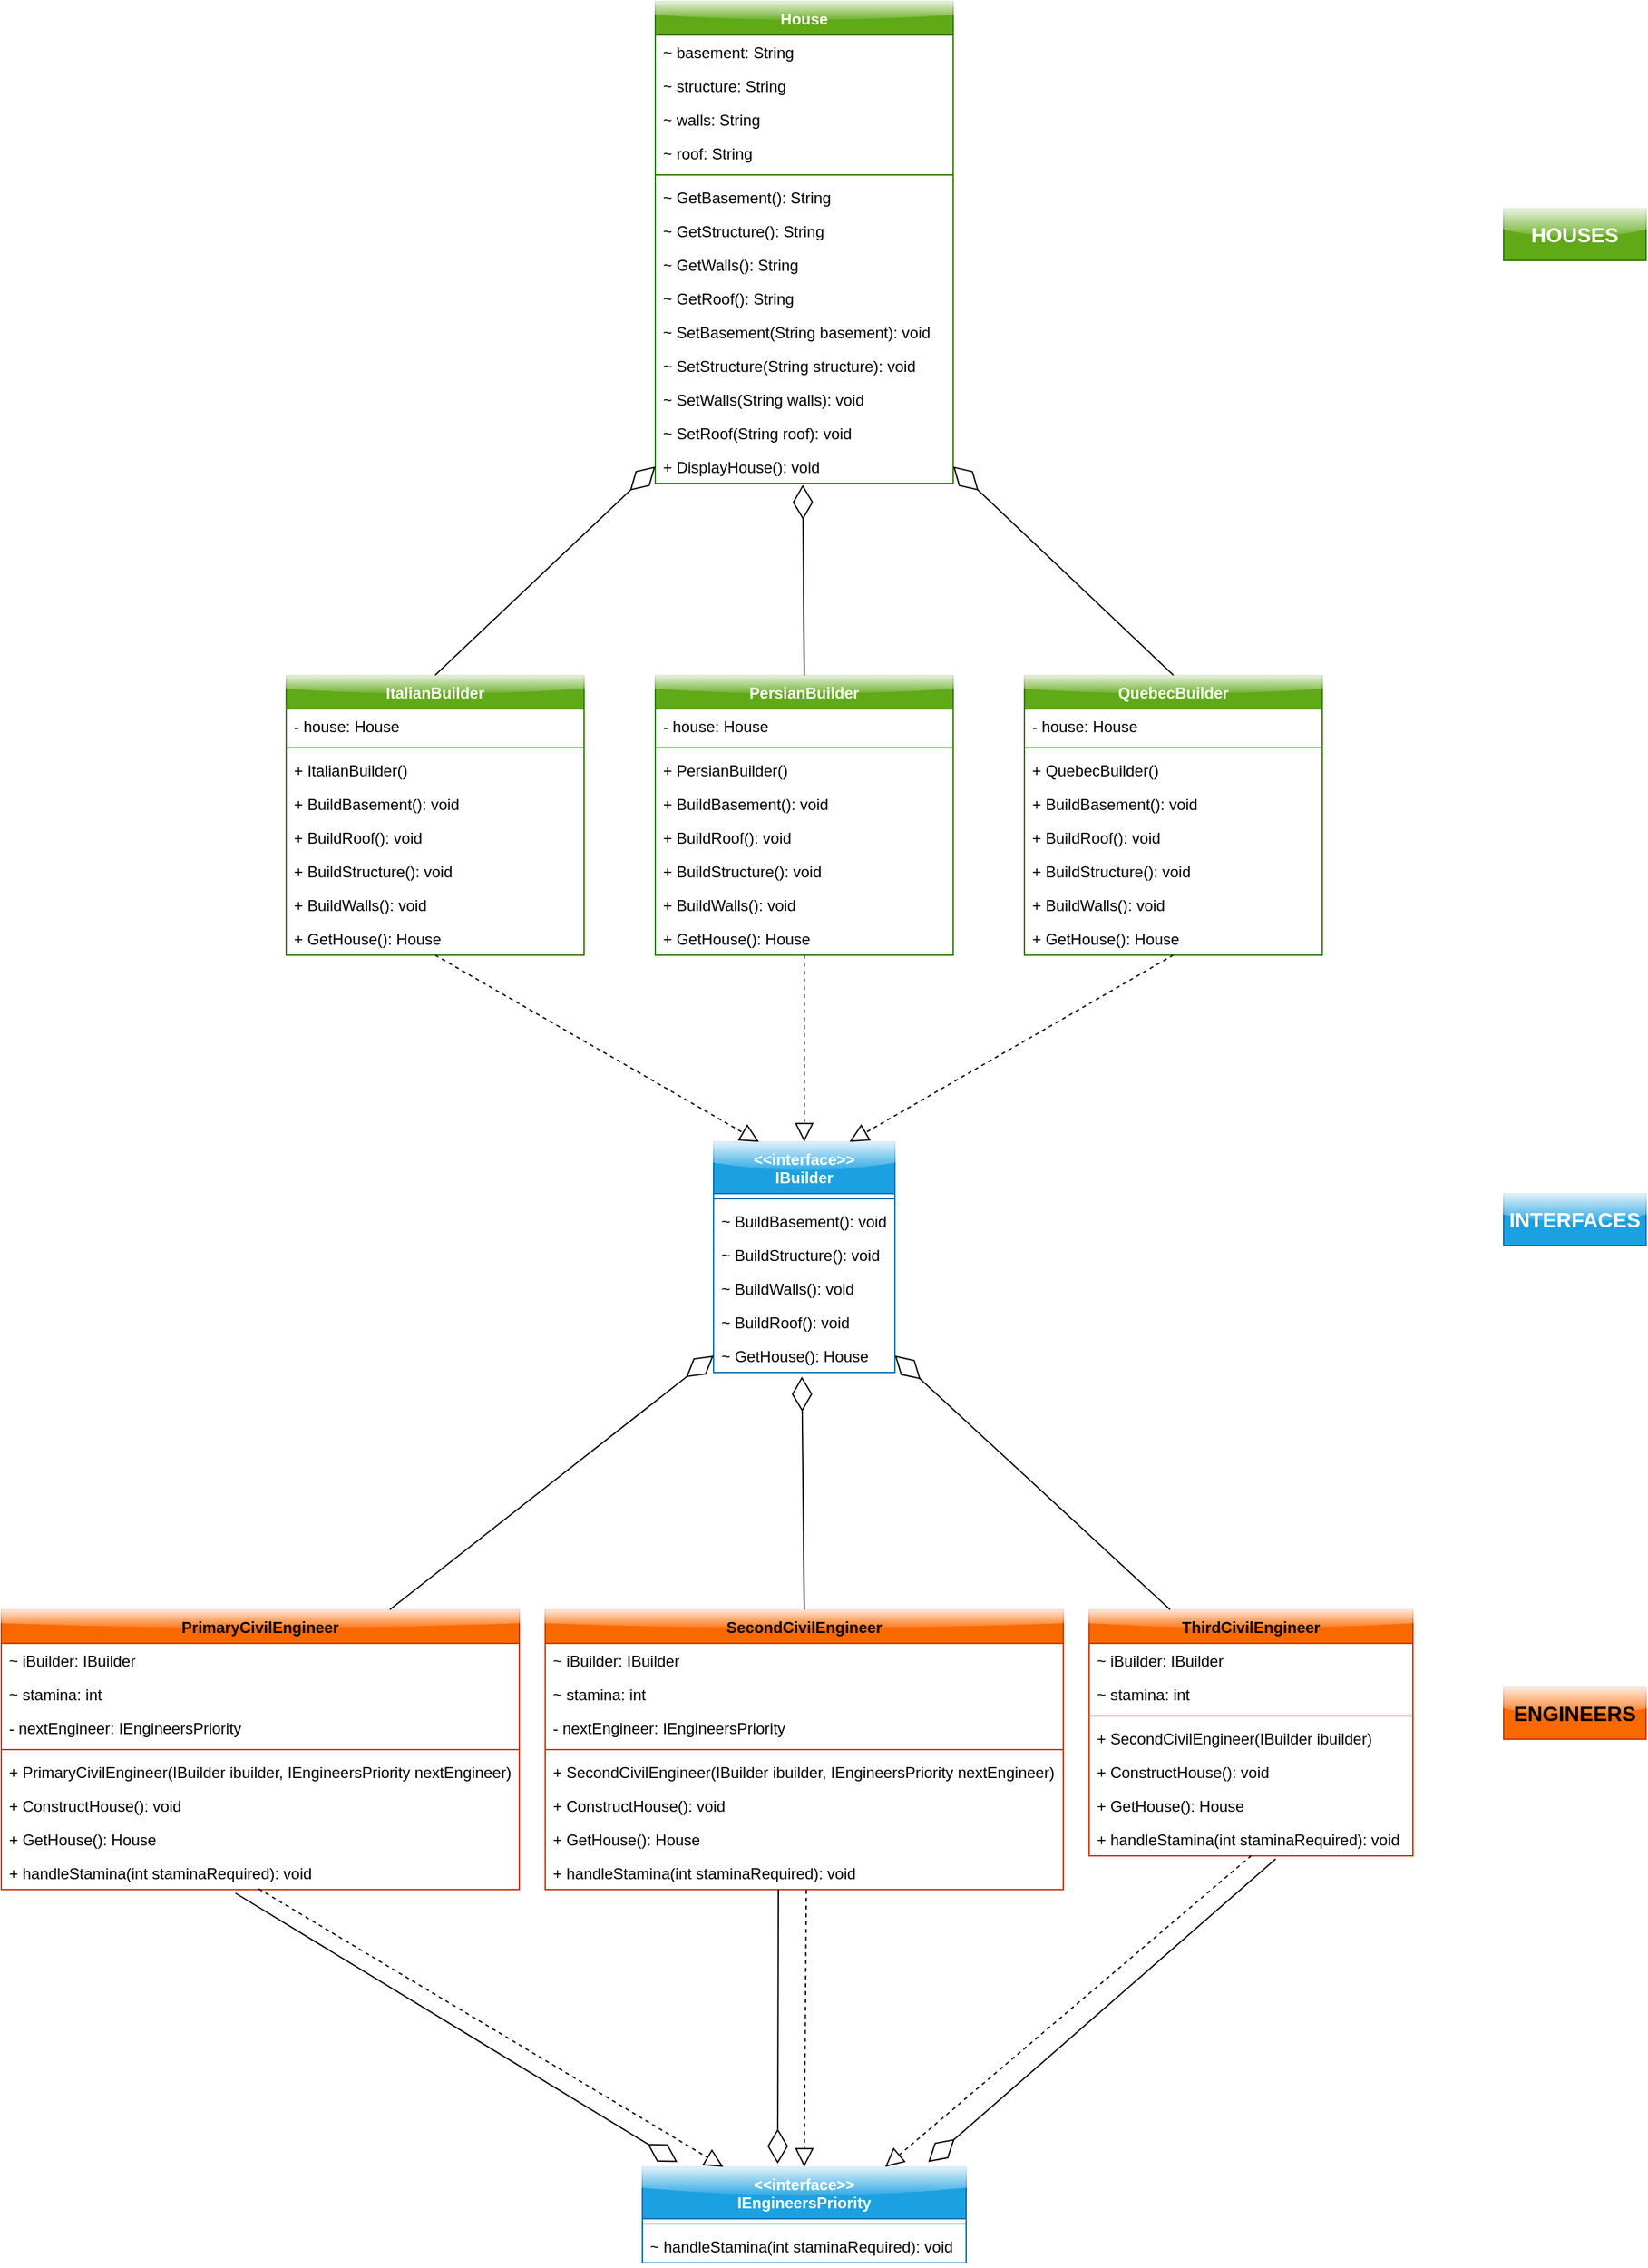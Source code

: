<mxfile version="28.2.7">
  <diagram name="Page-1" id="ig7nrmqAu4W7ATdiSkmP">
    <mxGraphModel grid="1" page="1" gridSize="10" guides="1" tooltips="1" connect="1" arrows="1" fold="1" pageScale="1" pageWidth="850" pageHeight="1100" math="0" shadow="0">
      <root>
        <mxCell id="0" />
        <mxCell id="1" parent="0" />
        <mxCell id="KoPBr7YPP90MpxrataRm-1" value="&lt;b&gt;&lt;font style=&quot;font-size: 16px;&quot;&gt;ENGINEERS&lt;/font&gt;&lt;/b&gt;" style="html=1;whiteSpace=wrap;fillColor=#fa6800;fontColor=#000000;strokeColor=#C73500;gradientColor=none;glass=1;rounded=0;" vertex="1" parent="1">
          <mxGeometry x="1270" y="1461" width="110" height="40" as="geometry" />
        </mxCell>
        <mxCell id="KoPBr7YPP90MpxrataRm-3" value="PrimaryCivilEngineer" style="swimlane;fontStyle=1;align=center;verticalAlign=top;childLayout=stackLayout;horizontal=1;startSize=26;horizontalStack=0;resizeParent=1;resizeParentMax=0;resizeLast=0;collapsible=1;marginBottom=0;whiteSpace=wrap;html=1;fillColor=#fa6800;fontColor=#000000;strokeColor=#C73500;glass=1;gradientColor=none;" vertex="1" parent="1">
          <mxGeometry x="110" y="1401" width="400" height="216" as="geometry" />
        </mxCell>
        <mxCell id="KoPBr7YPP90MpxrataRm-4" value="~ iBuilder: IBuilder" style="text;strokeColor=none;fillColor=none;align=left;verticalAlign=top;spacingLeft=4;spacingRight=4;overflow=hidden;rotatable=0;points=[[0,0.5],[1,0.5]];portConstraint=eastwest;whiteSpace=wrap;html=1;" vertex="1" parent="KoPBr7YPP90MpxrataRm-3">
          <mxGeometry y="26" width="400" height="26" as="geometry" />
        </mxCell>
        <mxCell id="KoPBr7YPP90MpxrataRm-7" value="~ stamina: int" style="text;strokeColor=none;fillColor=none;align=left;verticalAlign=top;spacingLeft=4;spacingRight=4;overflow=hidden;rotatable=0;points=[[0,0.5],[1,0.5]];portConstraint=eastwest;whiteSpace=wrap;html=1;" vertex="1" parent="KoPBr7YPP90MpxrataRm-3">
          <mxGeometry y="52" width="400" height="26" as="geometry" />
        </mxCell>
        <mxCell id="KoPBr7YPP90MpxrataRm-8" value="- nextEngineer: IEngineersPriority" style="text;strokeColor=none;fillColor=none;align=left;verticalAlign=top;spacingLeft=4;spacingRight=4;overflow=hidden;rotatable=0;points=[[0,0.5],[1,0.5]];portConstraint=eastwest;whiteSpace=wrap;html=1;" vertex="1" parent="KoPBr7YPP90MpxrataRm-3">
          <mxGeometry y="78" width="400" height="26" as="geometry" />
        </mxCell>
        <mxCell id="KoPBr7YPP90MpxrataRm-5" value="" style="line;strokeWidth=1;fillColor=none;align=left;verticalAlign=middle;spacingTop=-1;spacingLeft=3;spacingRight=3;rotatable=0;labelPosition=right;points=[];portConstraint=eastwest;strokeColor=inherit;" vertex="1" parent="KoPBr7YPP90MpxrataRm-3">
          <mxGeometry y="104" width="400" height="8" as="geometry" />
        </mxCell>
        <mxCell id="KoPBr7YPP90MpxrataRm-6" value="+ PrimaryCivilEngineer(IBuilder ibuilder, IEngineersPriority nextEngineer)" style="text;strokeColor=none;fillColor=none;align=left;verticalAlign=top;spacingLeft=4;spacingRight=4;overflow=hidden;rotatable=0;points=[[0,0.5],[1,0.5]];portConstraint=eastwest;whiteSpace=wrap;html=1;" vertex="1" parent="KoPBr7YPP90MpxrataRm-3">
          <mxGeometry y="112" width="400" height="26" as="geometry" />
        </mxCell>
        <mxCell id="KoPBr7YPP90MpxrataRm-9" value="+ ConstructHouse(): void" style="text;strokeColor=none;fillColor=none;align=left;verticalAlign=top;spacingLeft=4;spacingRight=4;overflow=hidden;rotatable=0;points=[[0,0.5],[1,0.5]];portConstraint=eastwest;whiteSpace=wrap;html=1;" vertex="1" parent="KoPBr7YPP90MpxrataRm-3">
          <mxGeometry y="138" width="400" height="26" as="geometry" />
        </mxCell>
        <mxCell id="KoPBr7YPP90MpxrataRm-10" value="+ GetHouse(): House" style="text;strokeColor=none;fillColor=none;align=left;verticalAlign=top;spacingLeft=4;spacingRight=4;overflow=hidden;rotatable=0;points=[[0,0.5],[1,0.5]];portConstraint=eastwest;whiteSpace=wrap;html=1;" vertex="1" parent="KoPBr7YPP90MpxrataRm-3">
          <mxGeometry y="164" width="400" height="26" as="geometry" />
        </mxCell>
        <mxCell id="KoPBr7YPP90MpxrataRm-11" value="+ handleStamina(int staminaRequired): void" style="text;strokeColor=none;fillColor=none;align=left;verticalAlign=top;spacingLeft=4;spacingRight=4;overflow=hidden;rotatable=0;points=[[0,0.5],[1,0.5]];portConstraint=eastwest;whiteSpace=wrap;html=1;" vertex="1" parent="KoPBr7YPP90MpxrataRm-3">
          <mxGeometry y="190" width="400" height="26" as="geometry" />
        </mxCell>
        <mxCell id="KoPBr7YPP90MpxrataRm-12" value="SecondCivilEngineer" style="swimlane;fontStyle=1;align=center;verticalAlign=top;childLayout=stackLayout;horizontal=1;startSize=26;horizontalStack=0;resizeParent=1;resizeParentMax=0;resizeLast=0;collapsible=1;marginBottom=0;whiteSpace=wrap;html=1;fillColor=#fa6800;fontColor=#000000;strokeColor=#C73500;glass=1;gradientColor=none;" vertex="1" parent="1">
          <mxGeometry x="530" y="1401" width="400" height="216" as="geometry" />
        </mxCell>
        <mxCell id="KoPBr7YPP90MpxrataRm-13" value="~ iBuilder: IBuilder" style="text;strokeColor=none;fillColor=none;align=left;verticalAlign=top;spacingLeft=4;spacingRight=4;overflow=hidden;rotatable=0;points=[[0,0.5],[1,0.5]];portConstraint=eastwest;whiteSpace=wrap;html=1;" vertex="1" parent="KoPBr7YPP90MpxrataRm-12">
          <mxGeometry y="26" width="400" height="26" as="geometry" />
        </mxCell>
        <mxCell id="KoPBr7YPP90MpxrataRm-14" value="~ stamina: int" style="text;strokeColor=none;fillColor=none;align=left;verticalAlign=top;spacingLeft=4;spacingRight=4;overflow=hidden;rotatable=0;points=[[0,0.5],[1,0.5]];portConstraint=eastwest;whiteSpace=wrap;html=1;" vertex="1" parent="KoPBr7YPP90MpxrataRm-12">
          <mxGeometry y="52" width="400" height="26" as="geometry" />
        </mxCell>
        <mxCell id="KoPBr7YPP90MpxrataRm-15" value="- nextEngineer: IEngineersPriority" style="text;strokeColor=none;fillColor=none;align=left;verticalAlign=top;spacingLeft=4;spacingRight=4;overflow=hidden;rotatable=0;points=[[0,0.5],[1,0.5]];portConstraint=eastwest;whiteSpace=wrap;html=1;" vertex="1" parent="KoPBr7YPP90MpxrataRm-12">
          <mxGeometry y="78" width="400" height="26" as="geometry" />
        </mxCell>
        <mxCell id="KoPBr7YPP90MpxrataRm-16" value="" style="line;strokeWidth=1;fillColor=none;align=left;verticalAlign=middle;spacingTop=-1;spacingLeft=3;spacingRight=3;rotatable=0;labelPosition=right;points=[];portConstraint=eastwest;strokeColor=inherit;" vertex="1" parent="KoPBr7YPP90MpxrataRm-12">
          <mxGeometry y="104" width="400" height="8" as="geometry" />
        </mxCell>
        <mxCell id="KoPBr7YPP90MpxrataRm-17" value="+ SecondCivilEngineer(IBuilder ibuilder, IEngineersPriority nextEngineer)" style="text;strokeColor=none;fillColor=none;align=left;verticalAlign=top;spacingLeft=4;spacingRight=4;overflow=hidden;rotatable=0;points=[[0,0.5],[1,0.5]];portConstraint=eastwest;whiteSpace=wrap;html=1;" vertex="1" parent="KoPBr7YPP90MpxrataRm-12">
          <mxGeometry y="112" width="400" height="26" as="geometry" />
        </mxCell>
        <mxCell id="KoPBr7YPP90MpxrataRm-18" value="+ ConstructHouse(): void" style="text;strokeColor=none;fillColor=none;align=left;verticalAlign=top;spacingLeft=4;spacingRight=4;overflow=hidden;rotatable=0;points=[[0,0.5],[1,0.5]];portConstraint=eastwest;whiteSpace=wrap;html=1;" vertex="1" parent="KoPBr7YPP90MpxrataRm-12">
          <mxGeometry y="138" width="400" height="26" as="geometry" />
        </mxCell>
        <mxCell id="KoPBr7YPP90MpxrataRm-19" value="+ GetHouse(): House" style="text;strokeColor=none;fillColor=none;align=left;verticalAlign=top;spacingLeft=4;spacingRight=4;overflow=hidden;rotatable=0;points=[[0,0.5],[1,0.5]];portConstraint=eastwest;whiteSpace=wrap;html=1;" vertex="1" parent="KoPBr7YPP90MpxrataRm-12">
          <mxGeometry y="164" width="400" height="26" as="geometry" />
        </mxCell>
        <mxCell id="KoPBr7YPP90MpxrataRm-20" value="+ handleStamina(int staminaRequired): void" style="text;strokeColor=none;fillColor=none;align=left;verticalAlign=top;spacingLeft=4;spacingRight=4;overflow=hidden;rotatable=0;points=[[0,0.5],[1,0.5]];portConstraint=eastwest;whiteSpace=wrap;html=1;" vertex="1" parent="KoPBr7YPP90MpxrataRm-12">
          <mxGeometry y="190" width="400" height="26" as="geometry" />
        </mxCell>
        <mxCell id="KoPBr7YPP90MpxrataRm-21" value="ThirdCivilEngineer" style="swimlane;fontStyle=1;align=center;verticalAlign=top;childLayout=stackLayout;horizontal=1;startSize=26;horizontalStack=0;resizeParent=1;resizeParentMax=0;resizeLast=0;collapsible=1;marginBottom=0;whiteSpace=wrap;html=1;fillColor=#fa6800;fontColor=#000000;strokeColor=#C73500;glass=1;gradientColor=none;" vertex="1" parent="1">
          <mxGeometry x="950" y="1401" width="250" height="190" as="geometry" />
        </mxCell>
        <mxCell id="KoPBr7YPP90MpxrataRm-22" value="~ iBuilder: IBuilder" style="text;strokeColor=none;fillColor=none;align=left;verticalAlign=top;spacingLeft=4;spacingRight=4;overflow=hidden;rotatable=0;points=[[0,0.5],[1,0.5]];portConstraint=eastwest;whiteSpace=wrap;html=1;" vertex="1" parent="KoPBr7YPP90MpxrataRm-21">
          <mxGeometry y="26" width="250" height="26" as="geometry" />
        </mxCell>
        <mxCell id="KoPBr7YPP90MpxrataRm-23" value="~ stamina: int" style="text;strokeColor=none;fillColor=none;align=left;verticalAlign=top;spacingLeft=4;spacingRight=4;overflow=hidden;rotatable=0;points=[[0,0.5],[1,0.5]];portConstraint=eastwest;whiteSpace=wrap;html=1;" vertex="1" parent="KoPBr7YPP90MpxrataRm-21">
          <mxGeometry y="52" width="250" height="26" as="geometry" />
        </mxCell>
        <mxCell id="KoPBr7YPP90MpxrataRm-25" value="" style="line;strokeWidth=1;fillColor=none;align=left;verticalAlign=middle;spacingTop=-1;spacingLeft=3;spacingRight=3;rotatable=0;labelPosition=right;points=[];portConstraint=eastwest;strokeColor=inherit;" vertex="1" parent="KoPBr7YPP90MpxrataRm-21">
          <mxGeometry y="78" width="250" height="8" as="geometry" />
        </mxCell>
        <mxCell id="KoPBr7YPP90MpxrataRm-26" value="+ SecondCivilEngineer(IBuilder ibuilder)" style="text;strokeColor=none;fillColor=none;align=left;verticalAlign=top;spacingLeft=4;spacingRight=4;overflow=hidden;rotatable=0;points=[[0,0.5],[1,0.5]];portConstraint=eastwest;whiteSpace=wrap;html=1;" vertex="1" parent="KoPBr7YPP90MpxrataRm-21">
          <mxGeometry y="86" width="250" height="26" as="geometry" />
        </mxCell>
        <mxCell id="KoPBr7YPP90MpxrataRm-27" value="+ ConstructHouse(): void" style="text;strokeColor=none;fillColor=none;align=left;verticalAlign=top;spacingLeft=4;spacingRight=4;overflow=hidden;rotatable=0;points=[[0,0.5],[1,0.5]];portConstraint=eastwest;whiteSpace=wrap;html=1;" vertex="1" parent="KoPBr7YPP90MpxrataRm-21">
          <mxGeometry y="112" width="250" height="26" as="geometry" />
        </mxCell>
        <mxCell id="KoPBr7YPP90MpxrataRm-28" value="+ GetHouse(): House" style="text;strokeColor=none;fillColor=none;align=left;verticalAlign=top;spacingLeft=4;spacingRight=4;overflow=hidden;rotatable=0;points=[[0,0.5],[1,0.5]];portConstraint=eastwest;whiteSpace=wrap;html=1;" vertex="1" parent="KoPBr7YPP90MpxrataRm-21">
          <mxGeometry y="138" width="250" height="26" as="geometry" />
        </mxCell>
        <mxCell id="KoPBr7YPP90MpxrataRm-29" value="+ handleStamina(int staminaRequired): void" style="text;strokeColor=none;fillColor=none;align=left;verticalAlign=top;spacingLeft=4;spacingRight=4;overflow=hidden;rotatable=0;points=[[0,0.5],[1,0.5]];portConstraint=eastwest;whiteSpace=wrap;html=1;" vertex="1" parent="KoPBr7YPP90MpxrataRm-21">
          <mxGeometry y="164" width="250" height="26" as="geometry" />
        </mxCell>
        <mxCell id="KoPBr7YPP90MpxrataRm-30" value="&lt;b&gt;&lt;font style=&quot;font-size: 16px;&quot;&gt;HOUSES&lt;/font&gt;&lt;/b&gt;" style="html=1;whiteSpace=wrap;fillColor=#60a917;fontColor=#ffffff;strokeColor=#2D7600;glass=1;rounded=0;" vertex="1" parent="1">
          <mxGeometry x="1270" y="320" width="110" height="40" as="geometry" />
        </mxCell>
        <mxCell id="KoPBr7YPP90MpxrataRm-31" value="House" style="swimlane;fontStyle=1;align=center;verticalAlign=top;childLayout=stackLayout;horizontal=1;startSize=26;horizontalStack=0;resizeParent=1;resizeParentMax=0;resizeLast=0;collapsible=1;marginBottom=0;whiteSpace=wrap;html=1;fillColor=#60a917;fontColor=#ffffff;strokeColor=#2D7600;glass=1;" vertex="1" parent="1">
          <mxGeometry x="615" y="160" width="230" height="372" as="geometry" />
        </mxCell>
        <mxCell id="KoPBr7YPP90MpxrataRm-32" value="~ basement: String" style="text;strokeColor=none;fillColor=none;align=left;verticalAlign=top;spacingLeft=4;spacingRight=4;overflow=hidden;rotatable=0;points=[[0,0.5],[1,0.5]];portConstraint=eastwest;whiteSpace=wrap;html=1;" vertex="1" parent="KoPBr7YPP90MpxrataRm-31">
          <mxGeometry y="26" width="230" height="26" as="geometry" />
        </mxCell>
        <mxCell id="KoPBr7YPP90MpxrataRm-35" value="~ structure: String" style="text;strokeColor=none;fillColor=none;align=left;verticalAlign=top;spacingLeft=4;spacingRight=4;overflow=hidden;rotatable=0;points=[[0,0.5],[1,0.5]];portConstraint=eastwest;whiteSpace=wrap;html=1;" vertex="1" parent="KoPBr7YPP90MpxrataRm-31">
          <mxGeometry y="52" width="230" height="26" as="geometry" />
        </mxCell>
        <mxCell id="KoPBr7YPP90MpxrataRm-36" value="~ walls: String" style="text;strokeColor=none;fillColor=none;align=left;verticalAlign=top;spacingLeft=4;spacingRight=4;overflow=hidden;rotatable=0;points=[[0,0.5],[1,0.5]];portConstraint=eastwest;whiteSpace=wrap;html=1;" vertex="1" parent="KoPBr7YPP90MpxrataRm-31">
          <mxGeometry y="78" width="230" height="26" as="geometry" />
        </mxCell>
        <mxCell id="KoPBr7YPP90MpxrataRm-37" value="~ roof: String" style="text;strokeColor=none;fillColor=none;align=left;verticalAlign=top;spacingLeft=4;spacingRight=4;overflow=hidden;rotatable=0;points=[[0,0.5],[1,0.5]];portConstraint=eastwest;whiteSpace=wrap;html=1;" vertex="1" parent="KoPBr7YPP90MpxrataRm-31">
          <mxGeometry y="104" width="230" height="26" as="geometry" />
        </mxCell>
        <mxCell id="KoPBr7YPP90MpxrataRm-33" value="" style="line;strokeWidth=1;fillColor=none;align=left;verticalAlign=middle;spacingTop=-1;spacingLeft=3;spacingRight=3;rotatable=0;labelPosition=right;points=[];portConstraint=eastwest;strokeColor=inherit;" vertex="1" parent="KoPBr7YPP90MpxrataRm-31">
          <mxGeometry y="130" width="230" height="8" as="geometry" />
        </mxCell>
        <mxCell id="KoPBr7YPP90MpxrataRm-34" value="~ GetBasement(): String" style="text;strokeColor=none;fillColor=none;align=left;verticalAlign=top;spacingLeft=4;spacingRight=4;overflow=hidden;rotatable=0;points=[[0,0.5],[1,0.5]];portConstraint=eastwest;whiteSpace=wrap;html=1;" vertex="1" parent="KoPBr7YPP90MpxrataRm-31">
          <mxGeometry y="138" width="230" height="26" as="geometry" />
        </mxCell>
        <mxCell id="KoPBr7YPP90MpxrataRm-38" value="~ GetStructure(): String" style="text;strokeColor=none;fillColor=none;align=left;verticalAlign=top;spacingLeft=4;spacingRight=4;overflow=hidden;rotatable=0;points=[[0,0.5],[1,0.5]];portConstraint=eastwest;whiteSpace=wrap;html=1;" vertex="1" parent="KoPBr7YPP90MpxrataRm-31">
          <mxGeometry y="164" width="230" height="26" as="geometry" />
        </mxCell>
        <mxCell id="KoPBr7YPP90MpxrataRm-39" value="~ GetWalls(): String" style="text;strokeColor=none;fillColor=none;align=left;verticalAlign=top;spacingLeft=4;spacingRight=4;overflow=hidden;rotatable=0;points=[[0,0.5],[1,0.5]];portConstraint=eastwest;whiteSpace=wrap;html=1;" vertex="1" parent="KoPBr7YPP90MpxrataRm-31">
          <mxGeometry y="190" width="230" height="26" as="geometry" />
        </mxCell>
        <mxCell id="KoPBr7YPP90MpxrataRm-40" value="~ GetRoof(): String" style="text;strokeColor=none;fillColor=none;align=left;verticalAlign=top;spacingLeft=4;spacingRight=4;overflow=hidden;rotatable=0;points=[[0,0.5],[1,0.5]];portConstraint=eastwest;whiteSpace=wrap;html=1;" vertex="1" parent="KoPBr7YPP90MpxrataRm-31">
          <mxGeometry y="216" width="230" height="26" as="geometry" />
        </mxCell>
        <mxCell id="KoPBr7YPP90MpxrataRm-41" value="~ SetBasement(String basement): void" style="text;strokeColor=none;fillColor=none;align=left;verticalAlign=top;spacingLeft=4;spacingRight=4;overflow=hidden;rotatable=0;points=[[0,0.5],[1,0.5]];portConstraint=eastwest;whiteSpace=wrap;html=1;" vertex="1" parent="KoPBr7YPP90MpxrataRm-31">
          <mxGeometry y="242" width="230" height="26" as="geometry" />
        </mxCell>
        <mxCell id="KoPBr7YPP90MpxrataRm-42" value="~ SetStructure(String structure): void" style="text;strokeColor=none;fillColor=none;align=left;verticalAlign=top;spacingLeft=4;spacingRight=4;overflow=hidden;rotatable=0;points=[[0,0.5],[1,0.5]];portConstraint=eastwest;whiteSpace=wrap;html=1;" vertex="1" parent="KoPBr7YPP90MpxrataRm-31">
          <mxGeometry y="268" width="230" height="26" as="geometry" />
        </mxCell>
        <mxCell id="KoPBr7YPP90MpxrataRm-43" value="~ SetWalls(String walls): void" style="text;strokeColor=none;fillColor=none;align=left;verticalAlign=top;spacingLeft=4;spacingRight=4;overflow=hidden;rotatable=0;points=[[0,0.5],[1,0.5]];portConstraint=eastwest;whiteSpace=wrap;html=1;" vertex="1" parent="KoPBr7YPP90MpxrataRm-31">
          <mxGeometry y="294" width="230" height="26" as="geometry" />
        </mxCell>
        <mxCell id="KoPBr7YPP90MpxrataRm-44" value="~ SetRoof(String roof): void" style="text;strokeColor=none;fillColor=none;align=left;verticalAlign=top;spacingLeft=4;spacingRight=4;overflow=hidden;rotatable=0;points=[[0,0.5],[1,0.5]];portConstraint=eastwest;whiteSpace=wrap;html=1;" vertex="1" parent="KoPBr7YPP90MpxrataRm-31">
          <mxGeometry y="320" width="230" height="26" as="geometry" />
        </mxCell>
        <mxCell id="KoPBr7YPP90MpxrataRm-45" value="+ DisplayHouse(): void" style="text;strokeColor=none;fillColor=none;align=left;verticalAlign=top;spacingLeft=4;spacingRight=4;overflow=hidden;rotatable=0;points=[[0,0.5],[1,0.5]];portConstraint=eastwest;whiteSpace=wrap;html=1;" vertex="1" parent="KoPBr7YPP90MpxrataRm-31">
          <mxGeometry y="346" width="230" height="26" as="geometry" />
        </mxCell>
        <mxCell id="KoPBr7YPP90MpxrataRm-46" value="ItalianBuilder" style="swimlane;fontStyle=1;align=center;verticalAlign=top;childLayout=stackLayout;horizontal=1;startSize=26;horizontalStack=0;resizeParent=1;resizeParentMax=0;resizeLast=0;collapsible=1;marginBottom=0;whiteSpace=wrap;html=1;fillColor=#60a917;fontColor=#ffffff;strokeColor=#2D7600;glass=1;" vertex="1" parent="1">
          <mxGeometry x="330" y="680" width="230" height="216" as="geometry" />
        </mxCell>
        <mxCell id="KoPBr7YPP90MpxrataRm-47" value="- house: House" style="text;strokeColor=none;fillColor=none;align=left;verticalAlign=top;spacingLeft=4;spacingRight=4;overflow=hidden;rotatable=0;points=[[0,0.5],[1,0.5]];portConstraint=eastwest;whiteSpace=wrap;html=1;" vertex="1" parent="KoPBr7YPP90MpxrataRm-46">
          <mxGeometry y="26" width="230" height="26" as="geometry" />
        </mxCell>
        <mxCell id="KoPBr7YPP90MpxrataRm-51" value="" style="line;strokeWidth=1;fillColor=none;align=left;verticalAlign=middle;spacingTop=-1;spacingLeft=3;spacingRight=3;rotatable=0;labelPosition=right;points=[];portConstraint=eastwest;strokeColor=inherit;" vertex="1" parent="KoPBr7YPP90MpxrataRm-46">
          <mxGeometry y="52" width="230" height="8" as="geometry" />
        </mxCell>
        <mxCell id="KoPBr7YPP90MpxrataRm-55" value="+ ItalianBuilder()" style="text;strokeColor=none;fillColor=none;align=left;verticalAlign=top;spacingLeft=4;spacingRight=4;overflow=hidden;rotatable=0;points=[[0,0.5],[1,0.5]];portConstraint=eastwest;whiteSpace=wrap;html=1;" vertex="1" parent="KoPBr7YPP90MpxrataRm-46">
          <mxGeometry y="60" width="230" height="26" as="geometry" />
        </mxCell>
        <mxCell id="KoPBr7YPP90MpxrataRm-61" value="+ BuildBasement(): void" style="text;strokeColor=none;fillColor=none;align=left;verticalAlign=top;spacingLeft=4;spacingRight=4;overflow=hidden;rotatable=0;points=[[0,0.5],[1,0.5]];portConstraint=eastwest;whiteSpace=wrap;html=1;" vertex="1" parent="KoPBr7YPP90MpxrataRm-46">
          <mxGeometry y="86" width="230" height="26" as="geometry" />
        </mxCell>
        <mxCell id="KoPBr7YPP90MpxrataRm-62" value="+ BuildRoof(): void" style="text;strokeColor=none;fillColor=none;align=left;verticalAlign=top;spacingLeft=4;spacingRight=4;overflow=hidden;rotatable=0;points=[[0,0.5],[1,0.5]];portConstraint=eastwest;whiteSpace=wrap;html=1;" vertex="1" parent="KoPBr7YPP90MpxrataRm-46">
          <mxGeometry y="112" width="230" height="26" as="geometry" />
        </mxCell>
        <mxCell id="KoPBr7YPP90MpxrataRm-63" value="+ BuildStructure(): void" style="text;strokeColor=none;fillColor=none;align=left;verticalAlign=top;spacingLeft=4;spacingRight=4;overflow=hidden;rotatable=0;points=[[0,0.5],[1,0.5]];portConstraint=eastwest;whiteSpace=wrap;html=1;" vertex="1" parent="KoPBr7YPP90MpxrataRm-46">
          <mxGeometry y="138" width="230" height="26" as="geometry" />
        </mxCell>
        <mxCell id="KoPBr7YPP90MpxrataRm-64" value="+ BuildWalls(): void" style="text;strokeColor=none;fillColor=none;align=left;verticalAlign=top;spacingLeft=4;spacingRight=4;overflow=hidden;rotatable=0;points=[[0,0.5],[1,0.5]];portConstraint=eastwest;whiteSpace=wrap;html=1;" vertex="1" parent="KoPBr7YPP90MpxrataRm-46">
          <mxGeometry y="164" width="230" height="26" as="geometry" />
        </mxCell>
        <mxCell id="KoPBr7YPP90MpxrataRm-65" value="+ GetHouse(): House" style="text;strokeColor=none;fillColor=none;align=left;verticalAlign=top;spacingLeft=4;spacingRight=4;overflow=hidden;rotatable=0;points=[[0,0.5],[1,0.5]];portConstraint=eastwest;whiteSpace=wrap;html=1;" vertex="1" parent="KoPBr7YPP90MpxrataRm-46">
          <mxGeometry y="190" width="230" height="26" as="geometry" />
        </mxCell>
        <mxCell id="KoPBr7YPP90MpxrataRm-66" value="PersianBuilder" style="swimlane;fontStyle=1;align=center;verticalAlign=top;childLayout=stackLayout;horizontal=1;startSize=26;horizontalStack=0;resizeParent=1;resizeParentMax=0;resizeLast=0;collapsible=1;marginBottom=0;whiteSpace=wrap;html=1;fillColor=#60a917;fontColor=#ffffff;strokeColor=#2D7600;glass=1;" vertex="1" parent="1">
          <mxGeometry x="615" y="680" width="230" height="216" as="geometry" />
        </mxCell>
        <mxCell id="KoPBr7YPP90MpxrataRm-67" value="- house: House" style="text;strokeColor=none;fillColor=none;align=left;verticalAlign=top;spacingLeft=4;spacingRight=4;overflow=hidden;rotatable=0;points=[[0,0.5],[1,0.5]];portConstraint=eastwest;whiteSpace=wrap;html=1;" vertex="1" parent="KoPBr7YPP90MpxrataRm-66">
          <mxGeometry y="26" width="230" height="26" as="geometry" />
        </mxCell>
        <mxCell id="KoPBr7YPP90MpxrataRm-68" value="" style="line;strokeWidth=1;fillColor=none;align=left;verticalAlign=middle;spacingTop=-1;spacingLeft=3;spacingRight=3;rotatable=0;labelPosition=right;points=[];portConstraint=eastwest;strokeColor=inherit;" vertex="1" parent="KoPBr7YPP90MpxrataRm-66">
          <mxGeometry y="52" width="230" height="8" as="geometry" />
        </mxCell>
        <mxCell id="KoPBr7YPP90MpxrataRm-69" value="+ PersianBuilder()" style="text;strokeColor=none;fillColor=none;align=left;verticalAlign=top;spacingLeft=4;spacingRight=4;overflow=hidden;rotatable=0;points=[[0,0.5],[1,0.5]];portConstraint=eastwest;whiteSpace=wrap;html=1;" vertex="1" parent="KoPBr7YPP90MpxrataRm-66">
          <mxGeometry y="60" width="230" height="26" as="geometry" />
        </mxCell>
        <mxCell id="KoPBr7YPP90MpxrataRm-70" value="+ BuildBasement(): void" style="text;strokeColor=none;fillColor=none;align=left;verticalAlign=top;spacingLeft=4;spacingRight=4;overflow=hidden;rotatable=0;points=[[0,0.5],[1,0.5]];portConstraint=eastwest;whiteSpace=wrap;html=1;" vertex="1" parent="KoPBr7YPP90MpxrataRm-66">
          <mxGeometry y="86" width="230" height="26" as="geometry" />
        </mxCell>
        <mxCell id="KoPBr7YPP90MpxrataRm-71" value="+ BuildRoof(): void" style="text;strokeColor=none;fillColor=none;align=left;verticalAlign=top;spacingLeft=4;spacingRight=4;overflow=hidden;rotatable=0;points=[[0,0.5],[1,0.5]];portConstraint=eastwest;whiteSpace=wrap;html=1;" vertex="1" parent="KoPBr7YPP90MpxrataRm-66">
          <mxGeometry y="112" width="230" height="26" as="geometry" />
        </mxCell>
        <mxCell id="KoPBr7YPP90MpxrataRm-72" value="+ BuildStructure(): void" style="text;strokeColor=none;fillColor=none;align=left;verticalAlign=top;spacingLeft=4;spacingRight=4;overflow=hidden;rotatable=0;points=[[0,0.5],[1,0.5]];portConstraint=eastwest;whiteSpace=wrap;html=1;" vertex="1" parent="KoPBr7YPP90MpxrataRm-66">
          <mxGeometry y="138" width="230" height="26" as="geometry" />
        </mxCell>
        <mxCell id="KoPBr7YPP90MpxrataRm-73" value="+ BuildWalls(): void" style="text;strokeColor=none;fillColor=none;align=left;verticalAlign=top;spacingLeft=4;spacingRight=4;overflow=hidden;rotatable=0;points=[[0,0.5],[1,0.5]];portConstraint=eastwest;whiteSpace=wrap;html=1;" vertex="1" parent="KoPBr7YPP90MpxrataRm-66">
          <mxGeometry y="164" width="230" height="26" as="geometry" />
        </mxCell>
        <mxCell id="KoPBr7YPP90MpxrataRm-74" value="+ GetHouse(): House" style="text;strokeColor=none;fillColor=none;align=left;verticalAlign=top;spacingLeft=4;spacingRight=4;overflow=hidden;rotatable=0;points=[[0,0.5],[1,0.5]];portConstraint=eastwest;whiteSpace=wrap;html=1;" vertex="1" parent="KoPBr7YPP90MpxrataRm-66">
          <mxGeometry y="190" width="230" height="26" as="geometry" />
        </mxCell>
        <mxCell id="KoPBr7YPP90MpxrataRm-75" value="QuebecBuilder" style="swimlane;fontStyle=1;align=center;verticalAlign=top;childLayout=stackLayout;horizontal=1;startSize=26;horizontalStack=0;resizeParent=1;resizeParentMax=0;resizeLast=0;collapsible=1;marginBottom=0;whiteSpace=wrap;html=1;fillColor=#60a917;fontColor=#ffffff;strokeColor=#2D7600;glass=1;" vertex="1" parent="1">
          <mxGeometry x="900" y="680" width="230" height="216" as="geometry" />
        </mxCell>
        <mxCell id="KoPBr7YPP90MpxrataRm-76" value="- house: House" style="text;strokeColor=none;fillColor=none;align=left;verticalAlign=top;spacingLeft=4;spacingRight=4;overflow=hidden;rotatable=0;points=[[0,0.5],[1,0.5]];portConstraint=eastwest;whiteSpace=wrap;html=1;" vertex="1" parent="KoPBr7YPP90MpxrataRm-75">
          <mxGeometry y="26" width="230" height="26" as="geometry" />
        </mxCell>
        <mxCell id="KoPBr7YPP90MpxrataRm-77" value="" style="line;strokeWidth=1;fillColor=none;align=left;verticalAlign=middle;spacingTop=-1;spacingLeft=3;spacingRight=3;rotatable=0;labelPosition=right;points=[];portConstraint=eastwest;strokeColor=inherit;" vertex="1" parent="KoPBr7YPP90MpxrataRm-75">
          <mxGeometry y="52" width="230" height="8" as="geometry" />
        </mxCell>
        <mxCell id="KoPBr7YPP90MpxrataRm-78" value="+ QuebecBuilder()" style="text;strokeColor=none;fillColor=none;align=left;verticalAlign=top;spacingLeft=4;spacingRight=4;overflow=hidden;rotatable=0;points=[[0,0.5],[1,0.5]];portConstraint=eastwest;whiteSpace=wrap;html=1;" vertex="1" parent="KoPBr7YPP90MpxrataRm-75">
          <mxGeometry y="60" width="230" height="26" as="geometry" />
        </mxCell>
        <mxCell id="KoPBr7YPP90MpxrataRm-79" value="+ BuildBasement(): void" style="text;strokeColor=none;fillColor=none;align=left;verticalAlign=top;spacingLeft=4;spacingRight=4;overflow=hidden;rotatable=0;points=[[0,0.5],[1,0.5]];portConstraint=eastwest;whiteSpace=wrap;html=1;" vertex="1" parent="KoPBr7YPP90MpxrataRm-75">
          <mxGeometry y="86" width="230" height="26" as="geometry" />
        </mxCell>
        <mxCell id="KoPBr7YPP90MpxrataRm-80" value="+ BuildRoof(): void" style="text;strokeColor=none;fillColor=none;align=left;verticalAlign=top;spacingLeft=4;spacingRight=4;overflow=hidden;rotatable=0;points=[[0,0.5],[1,0.5]];portConstraint=eastwest;whiteSpace=wrap;html=1;" vertex="1" parent="KoPBr7YPP90MpxrataRm-75">
          <mxGeometry y="112" width="230" height="26" as="geometry" />
        </mxCell>
        <mxCell id="KoPBr7YPP90MpxrataRm-81" value="+ BuildStructure(): void" style="text;strokeColor=none;fillColor=none;align=left;verticalAlign=top;spacingLeft=4;spacingRight=4;overflow=hidden;rotatable=0;points=[[0,0.5],[1,0.5]];portConstraint=eastwest;whiteSpace=wrap;html=1;" vertex="1" parent="KoPBr7YPP90MpxrataRm-75">
          <mxGeometry y="138" width="230" height="26" as="geometry" />
        </mxCell>
        <mxCell id="KoPBr7YPP90MpxrataRm-82" value="+ BuildWalls(): void" style="text;strokeColor=none;fillColor=none;align=left;verticalAlign=top;spacingLeft=4;spacingRight=4;overflow=hidden;rotatable=0;points=[[0,0.5],[1,0.5]];portConstraint=eastwest;whiteSpace=wrap;html=1;" vertex="1" parent="KoPBr7YPP90MpxrataRm-75">
          <mxGeometry y="164" width="230" height="26" as="geometry" />
        </mxCell>
        <mxCell id="KoPBr7YPP90MpxrataRm-83" value="+ GetHouse(): House" style="text;strokeColor=none;fillColor=none;align=left;verticalAlign=top;spacingLeft=4;spacingRight=4;overflow=hidden;rotatable=0;points=[[0,0.5],[1,0.5]];portConstraint=eastwest;whiteSpace=wrap;html=1;" vertex="1" parent="KoPBr7YPP90MpxrataRm-75">
          <mxGeometry y="190" width="230" height="26" as="geometry" />
        </mxCell>
        <mxCell id="KoPBr7YPP90MpxrataRm-84" value="&amp;lt;&amp;lt;interface&amp;gt;&amp;gt;&lt;br&gt;IBuilder" style="swimlane;fontStyle=1;align=center;verticalAlign=top;childLayout=stackLayout;horizontal=1;startSize=40;horizontalStack=0;resizeParent=1;resizeParentMax=0;resizeLast=0;collapsible=1;marginBottom=0;whiteSpace=wrap;html=1;fillColor=#1ba1e2;fontColor=#ffffff;strokeColor=#006EAF;glass=1;" vertex="1" parent="1">
          <mxGeometry x="660" y="1040" width="140" height="178" as="geometry" />
        </mxCell>
        <mxCell id="KoPBr7YPP90MpxrataRm-86" value="" style="line;strokeWidth=1;fillColor=none;align=left;verticalAlign=middle;spacingTop=-1;spacingLeft=3;spacingRight=3;rotatable=0;labelPosition=right;points=[];portConstraint=eastwest;strokeColor=inherit;" vertex="1" parent="KoPBr7YPP90MpxrataRm-84">
          <mxGeometry y="40" width="140" height="8" as="geometry" />
        </mxCell>
        <mxCell id="KoPBr7YPP90MpxrataRm-87" value="~ BuildBasement(): void" style="text;strokeColor=none;fillColor=none;align=left;verticalAlign=top;spacingLeft=4;spacingRight=4;overflow=hidden;rotatable=0;points=[[0,0.5],[1,0.5]];portConstraint=eastwest;whiteSpace=wrap;html=1;" vertex="1" parent="KoPBr7YPP90MpxrataRm-84">
          <mxGeometry y="48" width="140" height="26" as="geometry" />
        </mxCell>
        <mxCell id="KoPBr7YPP90MpxrataRm-90" value="~ BuildStructure(): void" style="text;strokeColor=none;fillColor=none;align=left;verticalAlign=top;spacingLeft=4;spacingRight=4;overflow=hidden;rotatable=0;points=[[0,0.5],[1,0.5]];portConstraint=eastwest;whiteSpace=wrap;html=1;" vertex="1" parent="KoPBr7YPP90MpxrataRm-84">
          <mxGeometry y="74" width="140" height="26" as="geometry" />
        </mxCell>
        <mxCell id="KoPBr7YPP90MpxrataRm-91" value="~ BuildWalls(): void" style="text;strokeColor=none;fillColor=none;align=left;verticalAlign=top;spacingLeft=4;spacingRight=4;overflow=hidden;rotatable=0;points=[[0,0.5],[1,0.5]];portConstraint=eastwest;whiteSpace=wrap;html=1;" vertex="1" parent="KoPBr7YPP90MpxrataRm-84">
          <mxGeometry y="100" width="140" height="26" as="geometry" />
        </mxCell>
        <mxCell id="KoPBr7YPP90MpxrataRm-92" value="~ BuildRoof(): void" style="text;strokeColor=none;fillColor=none;align=left;verticalAlign=top;spacingLeft=4;spacingRight=4;overflow=hidden;rotatable=0;points=[[0,0.5],[1,0.5]];portConstraint=eastwest;whiteSpace=wrap;html=1;" vertex="1" parent="KoPBr7YPP90MpxrataRm-84">
          <mxGeometry y="126" width="140" height="26" as="geometry" />
        </mxCell>
        <mxCell id="KoPBr7YPP90MpxrataRm-93" value="~ GetHouse(): House" style="text;strokeColor=none;fillColor=none;align=left;verticalAlign=top;spacingLeft=4;spacingRight=4;overflow=hidden;rotatable=0;points=[[0,0.5],[1,0.5]];portConstraint=eastwest;whiteSpace=wrap;html=1;" vertex="1" parent="KoPBr7YPP90MpxrataRm-84">
          <mxGeometry y="152" width="140" height="26" as="geometry" />
        </mxCell>
        <mxCell id="KoPBr7YPP90MpxrataRm-94" value="&amp;lt;&amp;lt;interface&amp;gt;&amp;gt;&lt;br&gt;IEngineersPriority" style="swimlane;fontStyle=1;align=center;verticalAlign=top;childLayout=stackLayout;horizontal=1;startSize=40;horizontalStack=0;resizeParent=1;resizeParentMax=0;resizeLast=0;collapsible=1;marginBottom=0;whiteSpace=wrap;html=1;fillColor=#1ba1e2;fontColor=#ffffff;strokeColor=#006EAF;glass=1;" vertex="1" parent="1">
          <mxGeometry x="605" y="1831" width="250" height="74" as="geometry" />
        </mxCell>
        <mxCell id="KoPBr7YPP90MpxrataRm-95" value="" style="line;strokeWidth=1;fillColor=none;align=left;verticalAlign=middle;spacingTop=-1;spacingLeft=3;spacingRight=3;rotatable=0;labelPosition=right;points=[];portConstraint=eastwest;strokeColor=inherit;" vertex="1" parent="KoPBr7YPP90MpxrataRm-94">
          <mxGeometry y="40" width="250" height="8" as="geometry" />
        </mxCell>
        <mxCell id="KoPBr7YPP90MpxrataRm-96" value="~ handleStamina(int staminaRequired): void" style="text;strokeColor=none;fillColor=none;align=left;verticalAlign=top;spacingLeft=4;spacingRight=4;overflow=hidden;rotatable=0;points=[[0,0.5],[1,0.5]];portConstraint=eastwest;whiteSpace=wrap;html=1;" vertex="1" parent="KoPBr7YPP90MpxrataRm-94">
          <mxGeometry y="48" width="250" height="26" as="geometry" />
        </mxCell>
        <mxCell id="KoPBr7YPP90MpxrataRm-101" value="" style="endArrow=block;dashed=1;endFill=0;endSize=12;html=1;rounded=0;exitX=0.5;exitY=1;exitDx=0;exitDy=0;entryX=0.25;entryY=0;entryDx=0;entryDy=0;" edge="1" parent="1" source="KoPBr7YPP90MpxrataRm-46" target="KoPBr7YPP90MpxrataRm-84">
          <mxGeometry width="160" relative="1" as="geometry">
            <mxPoint x="480" y="990" as="sourcePoint" />
            <mxPoint x="640" y="990" as="targetPoint" />
          </mxGeometry>
        </mxCell>
        <mxCell id="KoPBr7YPP90MpxrataRm-102" value="" style="endArrow=block;dashed=1;endFill=0;endSize=12;html=1;rounded=0;exitX=0.5;exitY=1;exitDx=0;exitDy=0;entryX=0.75;entryY=0;entryDx=0;entryDy=0;" edge="1" parent="1" source="KoPBr7YPP90MpxrataRm-75" target="KoPBr7YPP90MpxrataRm-84">
          <mxGeometry width="160" relative="1" as="geometry">
            <mxPoint x="750" y="1020" as="sourcePoint" />
            <mxPoint x="910" y="1020" as="targetPoint" />
          </mxGeometry>
        </mxCell>
        <mxCell id="KoPBr7YPP90MpxrataRm-103" value="" style="endArrow=block;dashed=1;endFill=0;endSize=12;html=1;rounded=0;exitX=0.5;exitY=1;exitDx=0;exitDy=0;entryX=0.5;entryY=0;entryDx=0;entryDy=0;" edge="1" parent="1" source="KoPBr7YPP90MpxrataRm-66" target="KoPBr7YPP90MpxrataRm-84">
          <mxGeometry width="160" relative="1" as="geometry">
            <mxPoint x="720" y="980" as="sourcePoint" />
            <mxPoint x="880" y="980" as="targetPoint" />
          </mxGeometry>
        </mxCell>
        <mxCell id="KoPBr7YPP90MpxrataRm-104" value="" style="endArrow=diamondThin;endFill=0;endSize=24;html=1;rounded=0;exitX=0.5;exitY=0;exitDx=0;exitDy=0;entryX=0;entryY=0.5;entryDx=0;entryDy=0;" edge="1" parent="1" source="KoPBr7YPP90MpxrataRm-46" target="KoPBr7YPP90MpxrataRm-45">
          <mxGeometry width="160" relative="1" as="geometry">
            <mxPoint x="440" y="650" as="sourcePoint" />
            <mxPoint x="700" y="560" as="targetPoint" />
          </mxGeometry>
        </mxCell>
        <mxCell id="KoPBr7YPP90MpxrataRm-105" value="" style="endArrow=diamondThin;endFill=0;endSize=24;html=1;rounded=0;exitX=0.5;exitY=0;exitDx=0;exitDy=0;entryX=1;entryY=0.5;entryDx=0;entryDy=0;" edge="1" parent="1" source="KoPBr7YPP90MpxrataRm-75" target="KoPBr7YPP90MpxrataRm-45">
          <mxGeometry width="160" relative="1" as="geometry">
            <mxPoint x="990" y="600" as="sourcePoint" />
            <mxPoint x="1150" y="600" as="targetPoint" />
          </mxGeometry>
        </mxCell>
        <mxCell id="KoPBr7YPP90MpxrataRm-106" value="" style="endArrow=diamondThin;endFill=0;endSize=24;html=1;rounded=0;exitX=0.5;exitY=0;exitDx=0;exitDy=0;entryX=0.495;entryY=1.041;entryDx=0;entryDy=0;entryPerimeter=0;" edge="1" parent="1" source="KoPBr7YPP90MpxrataRm-66" target="KoPBr7YPP90MpxrataRm-45">
          <mxGeometry width="160" relative="1" as="geometry">
            <mxPoint x="710" y="630" as="sourcePoint" />
            <mxPoint x="870" y="630" as="targetPoint" />
          </mxGeometry>
        </mxCell>
        <mxCell id="KoPBr7YPP90MpxrataRm-107" value="&lt;b&gt;&lt;font style=&quot;font-size: 16px;&quot;&gt;INTERFACES&lt;/font&gt;&lt;/b&gt;" style="html=1;whiteSpace=wrap;fillColor=#1ba1e2;fontColor=#ffffff;strokeColor=#006EAF;glass=1;rounded=0;" vertex="1" parent="1">
          <mxGeometry x="1270" y="1080" width="110" height="40" as="geometry" />
        </mxCell>
        <mxCell id="KoPBr7YPP90MpxrataRm-110" value="" style="endArrow=block;dashed=1;endFill=0;endSize=12;html=1;rounded=0;entryX=0.25;entryY=0;entryDx=0;entryDy=0;exitX=0.497;exitY=0.98;exitDx=0;exitDy=0;exitPerimeter=0;" edge="1" parent="1" source="KoPBr7YPP90MpxrataRm-11" target="KoPBr7YPP90MpxrataRm-94">
          <mxGeometry width="160" relative="1" as="geometry">
            <mxPoint x="310" y="1721" as="sourcePoint" />
            <mxPoint x="560" y="1761" as="targetPoint" />
          </mxGeometry>
        </mxCell>
        <mxCell id="KoPBr7YPP90MpxrataRm-111" value="" style="endArrow=block;dashed=1;endFill=0;endSize=12;html=1;rounded=0;exitX=0.504;exitY=1.016;exitDx=0;exitDy=0;exitPerimeter=0;entryX=0.5;entryY=0;entryDx=0;entryDy=0;" edge="1" parent="1" source="KoPBr7YPP90MpxrataRm-20" target="KoPBr7YPP90MpxrataRm-94">
          <mxGeometry width="160" relative="1" as="geometry">
            <mxPoint x="770" y="1751" as="sourcePoint" />
            <mxPoint x="730" y="1821" as="targetPoint" />
          </mxGeometry>
        </mxCell>
        <mxCell id="KoPBr7YPP90MpxrataRm-112" value="" style="endArrow=block;dashed=1;endFill=0;endSize=12;html=1;rounded=0;entryX=0.75;entryY=0;entryDx=0;entryDy=0;exitX=0.501;exitY=0.991;exitDx=0;exitDy=0;exitPerimeter=0;" edge="1" parent="1" source="KoPBr7YPP90MpxrataRm-29" target="KoPBr7YPP90MpxrataRm-94">
          <mxGeometry width="160" relative="1" as="geometry">
            <mxPoint x="1080" y="1621" as="sourcePoint" />
            <mxPoint x="1160" y="1711" as="targetPoint" />
          </mxGeometry>
        </mxCell>
        <mxCell id="KoPBr7YPP90MpxrataRm-116" value="" style="endArrow=diamondThin;endFill=0;endSize=24;html=1;rounded=0;exitX=0.452;exitY=1.106;exitDx=0;exitDy=0;exitPerimeter=0;entryX=0.108;entryY=-0.051;entryDx=0;entryDy=0;entryPerimeter=0;" edge="1" parent="1" source="KoPBr7YPP90MpxrataRm-11" target="KoPBr7YPP90MpxrataRm-94">
          <mxGeometry width="160" relative="1" as="geometry">
            <mxPoint x="370" y="1911" as="sourcePoint" />
            <mxPoint x="530" y="1911" as="targetPoint" />
          </mxGeometry>
        </mxCell>
        <mxCell id="KoPBr7YPP90MpxrataRm-118" value="" style="endArrow=diamondThin;endFill=0;endSize=24;html=1;rounded=0;entryX=0.418;entryY=-0.034;entryDx=0;entryDy=0;entryPerimeter=0;" edge="1" parent="1" target="KoPBr7YPP90MpxrataRm-94">
          <mxGeometry width="160" relative="1" as="geometry">
            <mxPoint x="710" y="1617" as="sourcePoint" />
            <mxPoint x="820" y="1691" as="targetPoint" />
          </mxGeometry>
        </mxCell>
        <mxCell id="KoPBr7YPP90MpxrataRm-119" value="" style="endArrow=diamondThin;endFill=0;endSize=24;html=1;rounded=0;exitX=0.576;exitY=1.092;exitDx=0;exitDy=0;exitPerimeter=0;entryX=0.883;entryY=-0.051;entryDx=0;entryDy=0;entryPerimeter=0;" edge="1" parent="1" source="KoPBr7YPP90MpxrataRm-29" target="KoPBr7YPP90MpxrataRm-94">
          <mxGeometry width="160" relative="1" as="geometry">
            <mxPoint x="1070" y="1761" as="sourcePoint" />
            <mxPoint x="1230" y="1761" as="targetPoint" />
          </mxGeometry>
        </mxCell>
        <mxCell id="KoPBr7YPP90MpxrataRm-120" value="" style="endArrow=diamondThin;endFill=0;endSize=24;html=1;rounded=0;exitX=0.75;exitY=0;exitDx=0;exitDy=0;entryX=0;entryY=0.5;entryDx=0;entryDy=0;" edge="1" parent="1" source="KoPBr7YPP90MpxrataRm-3" target="KoPBr7YPP90MpxrataRm-93">
          <mxGeometry width="160" relative="1" as="geometry">
            <mxPoint x="450" y="1420" as="sourcePoint" />
            <mxPoint x="610" y="1420" as="targetPoint" />
          </mxGeometry>
        </mxCell>
        <mxCell id="KoPBr7YPP90MpxrataRm-121" value="" style="endArrow=diamondThin;endFill=0;endSize=24;html=1;rounded=0;exitX=0.25;exitY=0;exitDx=0;exitDy=0;entryX=1;entryY=0.5;entryDx=0;entryDy=0;" edge="1" parent="1" source="KoPBr7YPP90MpxrataRm-21" target="KoPBr7YPP90MpxrataRm-93">
          <mxGeometry width="160" relative="1" as="geometry">
            <mxPoint x="930" y="1340" as="sourcePoint" />
            <mxPoint x="1090" y="1340" as="targetPoint" />
          </mxGeometry>
        </mxCell>
        <mxCell id="KoPBr7YPP90MpxrataRm-122" value="" style="endArrow=diamondThin;endFill=0;endSize=24;html=1;rounded=0;exitX=0.5;exitY=0;exitDx=0;exitDy=0;entryX=0.487;entryY=1.125;entryDx=0;entryDy=0;entryPerimeter=0;" edge="1" parent="1" source="KoPBr7YPP90MpxrataRm-12" target="KoPBr7YPP90MpxrataRm-93">
          <mxGeometry width="160" relative="1" as="geometry">
            <mxPoint x="700" y="1360" as="sourcePoint" />
            <mxPoint x="860" y="1360" as="targetPoint" />
          </mxGeometry>
        </mxCell>
      </root>
    </mxGraphModel>
  </diagram>
</mxfile>
